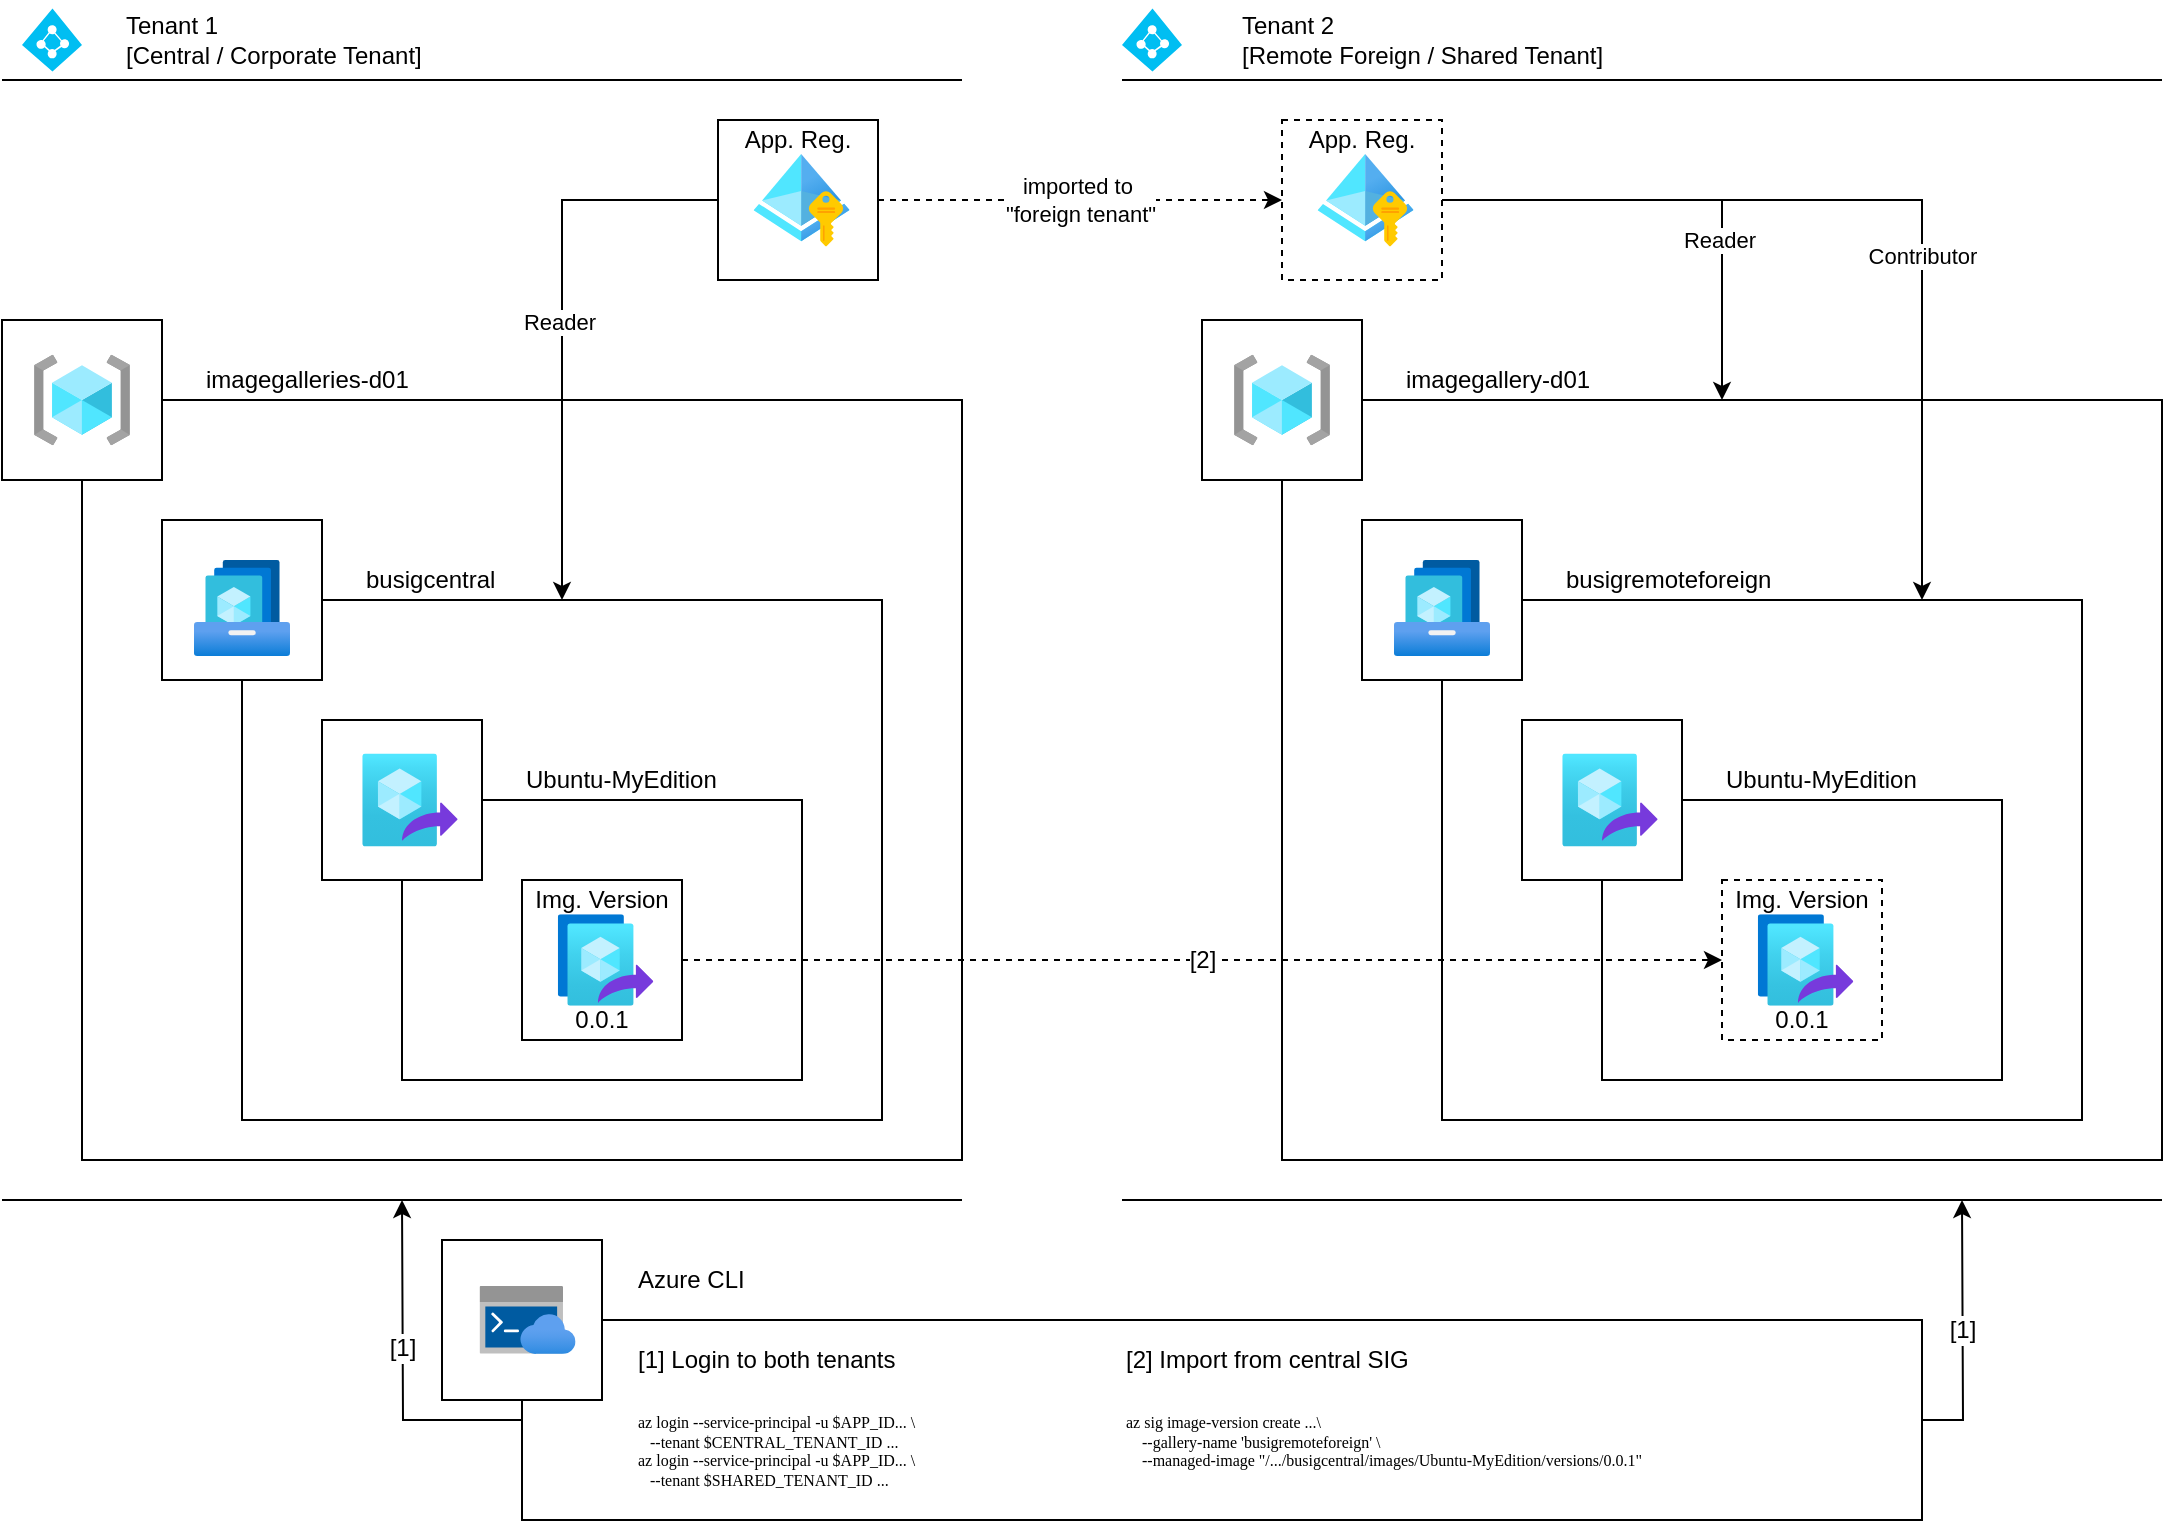 <mxfile version="15.1.1" type="device"><diagram id="F3L-mfBBM3Z30ZfW4PCY" name="Page-1"><mxGraphModel dx="1146" dy="746" grid="1" gridSize="10" guides="1" tooltips="1" connect="1" arrows="1" fold="1" page="1" pageScale="1" pageWidth="1169" pageHeight="827" math="0" shadow="0"><root><mxCell id="0"/><mxCell id="1" parent="0"/><mxCell id="SBJpOlC2VbdOXoyTGR6O-53" value="" style="rounded=0;whiteSpace=wrap;html=1;fillColor=none;" parent="1" vertex="1"><mxGeometry x="840" y="440" width="200" height="140" as="geometry"/></mxCell><mxCell id="SBJpOlC2VbdOXoyTGR6O-5" value="" style="rounded=0;whiteSpace=wrap;html=1;fillColor=none;" parent="1" vertex="1"><mxGeometry x="80" y="240" width="440" height="380" as="geometry"/></mxCell><mxCell id="SBJpOlC2VbdOXoyTGR6O-28" value="" style="rounded=0;whiteSpace=wrap;html=1;fillColor=none;" parent="1" vertex="1"><mxGeometry x="160" y="340" width="320" height="260" as="geometry"/></mxCell><mxCell id="SBJpOlC2VbdOXoyTGR6O-24" value="imported to&amp;nbsp;&lt;br&gt;&quot;foreign tenant&quot;" style="edgeStyle=orthogonalEdgeStyle;rounded=0;orthogonalLoop=1;jettySize=auto;html=1;exitX=1;exitY=0.5;exitDx=0;exitDy=0;entryX=0;entryY=0.5;entryDx=0;entryDy=0;dashed=1;" parent="1" source="SBJpOlC2VbdOXoyTGR6O-9" target="SBJpOlC2VbdOXoyTGR6O-21" edge="1"><mxGeometry relative="1" as="geometry"/></mxCell><mxCell id="SBJpOlC2VbdOXoyTGR6O-38" value="Reader&amp;nbsp;" style="edgeStyle=orthogonalEdgeStyle;rounded=0;orthogonalLoop=1;jettySize=auto;html=1;exitX=0;exitY=0.5;exitDx=0;exitDy=0;entryX=0.5;entryY=0;entryDx=0;entryDy=0;" parent="1" source="SBJpOlC2VbdOXoyTGR6O-9" target="SBJpOlC2VbdOXoyTGR6O-28" edge="1"><mxGeometry relative="1" as="geometry"/></mxCell><mxCell id="SBJpOlC2VbdOXoyTGR6O-9" value="" style="rounded=0;whiteSpace=wrap;html=1;fillColor=none;" parent="1" vertex="1"><mxGeometry x="398" y="100" width="80" height="80" as="geometry"/></mxCell><mxCell id="SBJpOlC2VbdOXoyTGR6O-1" value="" style="aspect=fixed;html=1;points=[];align=center;image;fontSize=12;image=img/lib/azure2/identity/Managed_Identities.svg;" parent="1" vertex="1"><mxGeometry x="415.78" y="116" width="48" height="48" as="geometry"/></mxCell><mxCell id="SBJpOlC2VbdOXoyTGR6O-17" value="" style="endArrow=none;html=1;" parent="1" edge="1"><mxGeometry width="50" height="50" relative="1" as="geometry"><mxPoint x="40" y="80" as="sourcePoint"/><mxPoint x="520" y="80" as="targetPoint"/></mxGeometry></mxCell><mxCell id="SBJpOlC2VbdOXoyTGR6O-18" value="Tenant 1&lt;br&gt;[Central / Corporate Tenant]" style="text;html=1;strokeColor=none;fillColor=none;align=left;verticalAlign=middle;whiteSpace=wrap;rounded=0;" parent="1" vertex="1"><mxGeometry x="100" y="40" width="160" height="40" as="geometry"/></mxCell><mxCell id="SBJpOlC2VbdOXoyTGR6O-19" value="" style="endArrow=none;html=1;" parent="1" edge="1"><mxGeometry width="50" height="50" relative="1" as="geometry"><mxPoint x="600" y="80" as="sourcePoint"/><mxPoint x="1120" y="80" as="targetPoint"/></mxGeometry></mxCell><mxCell id="SBJpOlC2VbdOXoyTGR6O-21" value="" style="rounded=0;whiteSpace=wrap;html=1;fillColor=none;dashed=1;" parent="1" vertex="1"><mxGeometry x="680" y="100" width="80" height="80" as="geometry"/></mxCell><mxCell id="SBJpOlC2VbdOXoyTGR6O-22" value="" style="aspect=fixed;html=1;points=[];align=center;image;fontSize=12;image=img/lib/azure2/identity/Managed_Identities.svg;" parent="1" vertex="1"><mxGeometry x="697.78" y="116" width="48" height="48" as="geometry"/></mxCell><mxCell id="SBJpOlC2VbdOXoyTGR6O-26" value="" style="group" parent="1" vertex="1" connectable="0"><mxGeometry x="40" y="200" width="80" height="80" as="geometry"/></mxCell><mxCell id="SBJpOlC2VbdOXoyTGR6O-10" value="" style="rounded=0;whiteSpace=wrap;html=1;" parent="SBJpOlC2VbdOXoyTGR6O-26" vertex="1"><mxGeometry width="80" height="80" as="geometry"/></mxCell><mxCell id="SBJpOlC2VbdOXoyTGR6O-25" value="" style="aspect=fixed;html=1;points=[];align=center;image;fontSize=12;image=img/lib/azure2/general/Resource_Groups.svg;dashed=1;fillColor=none;" parent="SBJpOlC2VbdOXoyTGR6O-26" vertex="1"><mxGeometry x="16" y="17.41" width="48" height="45.18" as="geometry"/></mxCell><mxCell id="SBJpOlC2VbdOXoyTGR6O-33" value="" style="group" parent="1" vertex="1" connectable="0"><mxGeometry x="120" y="300" width="80" height="80" as="geometry"/></mxCell><mxCell id="SBJpOlC2VbdOXoyTGR6O-32" value="" style="rounded=0;whiteSpace=wrap;html=1;" parent="SBJpOlC2VbdOXoyTGR6O-33" vertex="1"><mxGeometry width="80" height="80" as="geometry"/></mxCell><mxCell id="SBJpOlC2VbdOXoyTGR6O-2" value="" style="aspect=fixed;html=1;points=[];align=center;image;fontSize=12;image=img/lib/azure2/compute/Shared_Image_Galleries.svg;" parent="SBJpOlC2VbdOXoyTGR6O-33" vertex="1"><mxGeometry x="16" y="20" width="48" height="48" as="geometry"/></mxCell><mxCell id="SBJpOlC2VbdOXoyTGR6O-90" value="[2]" style="edgeStyle=orthogonalEdgeStyle;rounded=0;orthogonalLoop=1;jettySize=auto;html=1;exitX=1;exitY=0.5;exitDx=0;exitDy=0;entryX=0;entryY=0.5;entryDx=0;entryDy=0;fontFamily=Helvetica;fontSize=12;dashed=1;" parent="1" source="SBJpOlC2VbdOXoyTGR6O-7" target="SBJpOlC2VbdOXoyTGR6O-45" edge="1"><mxGeometry relative="1" as="geometry"/></mxCell><mxCell id="SBJpOlC2VbdOXoyTGR6O-34" value="" style="rounded=0;whiteSpace=wrap;html=1;fillColor=none;" parent="1" vertex="1"><mxGeometry x="240" y="440" width="200" height="140" as="geometry"/></mxCell><mxCell id="SBJpOlC2VbdOXoyTGR6O-27" value="" style="group" parent="1" vertex="1" connectable="0"><mxGeometry x="200" y="400" width="80" height="80" as="geometry"/></mxCell><mxCell id="SBJpOlC2VbdOXoyTGR6O-12" value="" style="rounded=0;whiteSpace=wrap;html=1;" parent="SBJpOlC2VbdOXoyTGR6O-27" vertex="1"><mxGeometry width="80" height="80" as="geometry"/></mxCell><mxCell id="SBJpOlC2VbdOXoyTGR6O-3" value="" style="aspect=fixed;html=1;points=[];align=center;image;fontSize=12;image=img/lib/azure2/compute/Image_Definitions.svg;" parent="SBJpOlC2VbdOXoyTGR6O-27" vertex="1"><mxGeometry x="20.0" y="16.72" width="48" height="46.55" as="geometry"/></mxCell><mxCell id="SBJpOlC2VbdOXoyTGR6O-35" value="imagegalleries-d01" style="text;html=1;strokeColor=none;fillColor=none;align=left;verticalAlign=middle;whiteSpace=wrap;rounded=0;" parent="1" vertex="1"><mxGeometry x="140" y="220" width="140" height="20" as="geometry"/></mxCell><mxCell id="SBJpOlC2VbdOXoyTGR6O-36" value="busigcentral" style="text;html=1;strokeColor=none;fillColor=none;align=left;verticalAlign=middle;whiteSpace=wrap;rounded=0;" parent="1" vertex="1"><mxGeometry x="220" y="320" width="70" height="20" as="geometry"/></mxCell><mxCell id="SBJpOlC2VbdOXoyTGR6O-37" value="Ubuntu-MyEdition" style="text;html=1;strokeColor=none;fillColor=none;align=left;verticalAlign=middle;whiteSpace=wrap;rounded=0;" parent="1" vertex="1"><mxGeometry x="300" y="420" width="140" height="20" as="geometry"/></mxCell><mxCell id="SBJpOlC2VbdOXoyTGR6O-4" value="" style="verticalLabelPosition=bottom;html=1;verticalAlign=top;align=center;strokeColor=none;fillColor=#00BEF2;shape=mxgraph.azure.azure_active_directory;aspect=fixed;" parent="1" vertex="1"><mxGeometry x="50" y="44.21" width="30" height="31.58" as="geometry"/></mxCell><mxCell id="SBJpOlC2VbdOXoyTGR6O-40" value="Tenant 2&lt;br&gt;[Remote Foreign / Shared Tenant]" style="text;html=1;strokeColor=none;fillColor=none;align=left;verticalAlign=middle;whiteSpace=wrap;rounded=0;" parent="1" vertex="1"><mxGeometry x="657.78" y="40" width="190" height="40" as="geometry"/></mxCell><mxCell id="SBJpOlC2VbdOXoyTGR6O-41" value="" style="verticalLabelPosition=bottom;html=1;verticalAlign=top;align=center;strokeColor=none;fillColor=#00BEF2;shape=mxgraph.azure.azure_active_directory;aspect=fixed;" parent="1" vertex="1"><mxGeometry x="600" y="44.21" width="30" height="31.58" as="geometry"/></mxCell><mxCell id="SBJpOlC2VbdOXoyTGR6O-42" value="" style="rounded=0;whiteSpace=wrap;html=1;fillColor=none;" parent="1" vertex="1"><mxGeometry x="680" y="240" width="440" height="380" as="geometry"/></mxCell><mxCell id="SBJpOlC2VbdOXoyTGR6O-43" value="" style="rounded=0;whiteSpace=wrap;html=1;fillColor=none;" parent="1" vertex="1"><mxGeometry x="760" y="340" width="320" height="260" as="geometry"/></mxCell><mxCell id="SBJpOlC2VbdOXoyTGR6O-44" value="" style="group;dashed=1;" parent="1" vertex="1" connectable="0"><mxGeometry x="900" y="480" width="80" height="80" as="geometry"/></mxCell><mxCell id="SBJpOlC2VbdOXoyTGR6O-45" value="" style="rounded=0;whiteSpace=wrap;html=1;fillColor=none;dashed=1;" parent="SBJpOlC2VbdOXoyTGR6O-44" vertex="1"><mxGeometry width="80" height="80" as="geometry"/></mxCell><mxCell id="SBJpOlC2VbdOXoyTGR6O-46" value="" style="aspect=fixed;html=1;points=[];align=center;image;fontSize=12;image=img/lib/azure2/compute/Image_Versions.svg;fillColor=none;" parent="SBJpOlC2VbdOXoyTGR6O-44" vertex="1"><mxGeometry x="17.78" y="17.08" width="48" height="45.85" as="geometry"/></mxCell><mxCell id="SBJpOlC2VbdOXoyTGR6O-47" value="" style="group" parent="1" vertex="1" connectable="0"><mxGeometry x="640" y="200" width="80" height="80" as="geometry"/></mxCell><mxCell id="SBJpOlC2VbdOXoyTGR6O-48" value="" style="rounded=0;whiteSpace=wrap;html=1;" parent="SBJpOlC2VbdOXoyTGR6O-47" vertex="1"><mxGeometry width="80" height="80" as="geometry"/></mxCell><mxCell id="SBJpOlC2VbdOXoyTGR6O-49" value="" style="aspect=fixed;html=1;points=[];align=center;image;fontSize=12;image=img/lib/azure2/general/Resource_Groups.svg;dashed=1;fillColor=none;" parent="SBJpOlC2VbdOXoyTGR6O-47" vertex="1"><mxGeometry x="16" y="17.41" width="48" height="45.18" as="geometry"/></mxCell><mxCell id="SBJpOlC2VbdOXoyTGR6O-50" value="" style="group" parent="1" vertex="1" connectable="0"><mxGeometry x="720" y="300" width="80" height="80" as="geometry"/></mxCell><mxCell id="SBJpOlC2VbdOXoyTGR6O-51" value="" style="rounded=0;whiteSpace=wrap;html=1;" parent="SBJpOlC2VbdOXoyTGR6O-50" vertex="1"><mxGeometry width="80" height="80" as="geometry"/></mxCell><mxCell id="SBJpOlC2VbdOXoyTGR6O-52" value="" style="aspect=fixed;html=1;points=[];align=center;image;fontSize=12;image=img/lib/azure2/compute/Shared_Image_Galleries.svg;" parent="SBJpOlC2VbdOXoyTGR6O-50" vertex="1"><mxGeometry x="16" y="20" width="48" height="48" as="geometry"/></mxCell><mxCell id="SBJpOlC2VbdOXoyTGR6O-54" value="" style="group" parent="1" vertex="1" connectable="0"><mxGeometry x="800" y="400" width="80" height="80" as="geometry"/></mxCell><mxCell id="SBJpOlC2VbdOXoyTGR6O-55" value="" style="rounded=0;whiteSpace=wrap;html=1;" parent="SBJpOlC2VbdOXoyTGR6O-54" vertex="1"><mxGeometry width="80" height="80" as="geometry"/></mxCell><mxCell id="SBJpOlC2VbdOXoyTGR6O-56" value="" style="aspect=fixed;html=1;points=[];align=center;image;fontSize=12;image=img/lib/azure2/compute/Image_Definitions.svg;" parent="SBJpOlC2VbdOXoyTGR6O-54" vertex="1"><mxGeometry x="20.0" y="16.72" width="48" height="46.55" as="geometry"/></mxCell><mxCell id="SBJpOlC2VbdOXoyTGR6O-57" value="imagegallery-d01" style="text;html=1;strokeColor=none;fillColor=none;align=left;verticalAlign=middle;whiteSpace=wrap;rounded=0;" parent="1" vertex="1"><mxGeometry x="740" y="220" width="140" height="20" as="geometry"/></mxCell><mxCell id="SBJpOlC2VbdOXoyTGR6O-58" value="busigremoteforeign" style="text;html=1;strokeColor=none;fillColor=none;align=left;verticalAlign=middle;whiteSpace=wrap;rounded=0;" parent="1" vertex="1"><mxGeometry x="820" y="320" width="110" height="20" as="geometry"/></mxCell><mxCell id="SBJpOlC2VbdOXoyTGR6O-59" value="Ubuntu-MyEdition" style="text;html=1;strokeColor=none;fillColor=none;align=left;verticalAlign=middle;whiteSpace=wrap;rounded=0;" parent="1" vertex="1"><mxGeometry x="900" y="420" width="140" height="20" as="geometry"/></mxCell><mxCell id="SBJpOlC2VbdOXoyTGR6O-60" value="0.0.1" style="text;html=1;strokeColor=none;fillColor=none;align=center;verticalAlign=middle;whiteSpace=wrap;rounded=0;" parent="1" vertex="1"><mxGeometry x="900" y="540" width="80" height="20" as="geometry"/></mxCell><mxCell id="SBJpOlC2VbdOXoyTGR6O-61" value="Reader&amp;nbsp;" style="edgeStyle=orthogonalEdgeStyle;rounded=0;orthogonalLoop=1;jettySize=auto;html=1;exitX=1;exitY=0.5;exitDx=0;exitDy=0;entryX=0.5;entryY=0;entryDx=0;entryDy=0;" parent="1" source="SBJpOlC2VbdOXoyTGR6O-21" target="SBJpOlC2VbdOXoyTGR6O-42" edge="1"><mxGeometry x="0.333" relative="1" as="geometry"><mxPoint x="408" y="150" as="sourcePoint"/><mxPoint x="330" y="370" as="targetPoint"/><mxPoint as="offset"/></mxGeometry></mxCell><mxCell id="SBJpOlC2VbdOXoyTGR6O-62" value="Contributor" style="edgeStyle=orthogonalEdgeStyle;rounded=0;orthogonalLoop=1;jettySize=auto;html=1;exitX=1;exitY=0.5;exitDx=0;exitDy=0;entryX=0.75;entryY=0;entryDx=0;entryDy=0;" parent="1" source="SBJpOlC2VbdOXoyTGR6O-21" target="SBJpOlC2VbdOXoyTGR6O-43" edge="1"><mxGeometry x="0.217" relative="1" as="geometry"><mxPoint x="770" y="150" as="sourcePoint"/><mxPoint x="910" y="250" as="targetPoint"/><mxPoint as="offset"/></mxGeometry></mxCell><mxCell id="SBJpOlC2VbdOXoyTGR6O-65" value="App. Reg." style="text;html=1;strokeColor=none;fillColor=none;align=center;verticalAlign=middle;whiteSpace=wrap;rounded=0;" parent="1" vertex="1"><mxGeometry x="398" y="100" width="80" height="20" as="geometry"/></mxCell><mxCell id="SBJpOlC2VbdOXoyTGR6O-67" value="App. Reg." style="text;html=1;strokeColor=none;fillColor=none;align=center;verticalAlign=middle;whiteSpace=wrap;rounded=0;" parent="1" vertex="1"><mxGeometry x="680" y="100" width="80" height="20" as="geometry"/></mxCell><mxCell id="SBJpOlC2VbdOXoyTGR6O-69" value="Img. Version" style="text;html=1;strokeColor=none;fillColor=none;align=center;verticalAlign=middle;whiteSpace=wrap;rounded=0;" parent="1" vertex="1"><mxGeometry x="900" y="480" width="80" height="20" as="geometry"/></mxCell><mxCell id="SBJpOlC2VbdOXoyTGR6O-81" value="[1]" style="edgeStyle=orthogonalEdgeStyle;rounded=0;orthogonalLoop=1;jettySize=auto;html=1;exitX=0;exitY=0.5;exitDx=0;exitDy=0;fontFamily=Helvetica;fontSize=12;" parent="1" source="SBJpOlC2VbdOXoyTGR6O-71" edge="1"><mxGeometry x="0.13" relative="1" as="geometry"><mxPoint x="240" y="640" as="targetPoint"/><mxPoint as="offset"/></mxGeometry></mxCell><mxCell id="SBJpOlC2VbdOXoyTGR6O-71" value="" style="rounded=0;whiteSpace=wrap;html=1;fillColor=none;" parent="1" vertex="1"><mxGeometry x="300" y="700" width="700" height="100" as="geometry"/></mxCell><mxCell id="SBJpOlC2VbdOXoyTGR6O-72" value="" style="group" parent="1" vertex="1" connectable="0"><mxGeometry x="260" y="660" width="80" height="80" as="geometry"/></mxCell><mxCell id="SBJpOlC2VbdOXoyTGR6O-73" value="" style="rounded=0;whiteSpace=wrap;html=1;" parent="SBJpOlC2VbdOXoyTGR6O-72" vertex="1"><mxGeometry width="80" height="80" as="geometry"/></mxCell><mxCell id="SBJpOlC2VbdOXoyTGR6O-70" value="" style="aspect=fixed;html=1;points=[];align=center;image;fontSize=12;image=img/lib/azure2/preview/Azure_Cloud_Shell.svg;dashed=1;fillColor=#ffffff;" parent="SBJpOlC2VbdOXoyTGR6O-72" vertex="1"><mxGeometry x="18.78" y="23.06" width="48" height="33.88" as="geometry"/></mxCell><mxCell id="SBJpOlC2VbdOXoyTGR6O-75" value="Azure CLI" style="text;html=1;strokeColor=none;fillColor=none;align=left;verticalAlign=middle;whiteSpace=wrap;rounded=0;" parent="1" vertex="1"><mxGeometry x="355.78" y="660" width="160" height="40" as="geometry"/></mxCell><mxCell id="SBJpOlC2VbdOXoyTGR6O-77" value="&lt;div&gt;az login --service-principal -u $APP_ID... \&lt;/div&gt;&lt;div&gt;&amp;nbsp; &amp;nbsp;--tenant $CENTRAL_TENANT_ID ...&lt;/div&gt;&lt;div&gt;az login --service-principal -u $APP_ID... \&lt;/div&gt;&lt;div&gt;&amp;nbsp; &amp;nbsp;--tenant $SHARED_TENANT_ID ...&lt;/div&gt;" style="text;html=1;strokeColor=none;fillColor=none;align=left;verticalAlign=top;whiteSpace=wrap;rounded=0;dashed=1;fontFamily=Lucida Console;fontSize=8;" parent="1" vertex="1"><mxGeometry x="355.78" y="740" width="244.22" height="50" as="geometry"/></mxCell><mxCell id="SBJpOlC2VbdOXoyTGR6O-80" value="" style="endArrow=none;html=1;" parent="1" edge="1"><mxGeometry width="50" height="50" relative="1" as="geometry"><mxPoint x="40" y="640" as="sourcePoint"/><mxPoint x="520" y="640" as="targetPoint"/></mxGeometry></mxCell><mxCell id="SBJpOlC2VbdOXoyTGR6O-82" value="" style="endArrow=none;html=1;" parent="1" edge="1"><mxGeometry width="50" height="50" relative="1" as="geometry"><mxPoint x="600" y="640" as="sourcePoint"/><mxPoint x="1120" y="640" as="targetPoint"/></mxGeometry></mxCell><mxCell id="SBJpOlC2VbdOXoyTGR6O-83" value="[1]" style="edgeStyle=orthogonalEdgeStyle;rounded=0;orthogonalLoop=1;jettySize=auto;html=1;exitX=1;exitY=0.5;exitDx=0;exitDy=0;fontFamily=Helvetica;fontSize=12;" parent="1" source="SBJpOlC2VbdOXoyTGR6O-71" edge="1"><mxGeometry relative="1" as="geometry"><mxPoint x="1020" y="640" as="targetPoint"/><mxPoint x="1120" y="750" as="sourcePoint"/></mxGeometry></mxCell><mxCell id="SBJpOlC2VbdOXoyTGR6O-84" value="[1] Login to both tenants" style="text;html=1;strokeColor=none;fillColor=none;align=left;verticalAlign=middle;whiteSpace=wrap;rounded=0;" parent="1" vertex="1"><mxGeometry x="355.78" y="710" width="140" height="20" as="geometry"/></mxCell><mxCell id="SBJpOlC2VbdOXoyTGR6O-85" value="&lt;div&gt;az sig image-version create ...\&lt;/div&gt;&lt;div&gt;&amp;nbsp; &amp;nbsp; --gallery-name 'busigremoteforeign' \&lt;/div&gt;&lt;div&gt;&amp;nbsp; &amp;nbsp; --managed-image &quot;/.../busigcentral/images/Ubuntu-MyEdition/versions/0.0.1&quot;&lt;/div&gt;" style="text;html=1;strokeColor=none;fillColor=none;align=left;verticalAlign=top;whiteSpace=wrap;rounded=0;dashed=1;fontFamily=Lucida Console;fontSize=8;" parent="1" vertex="1"><mxGeometry x="600" y="740" width="400" height="50" as="geometry"/></mxCell><mxCell id="SBJpOlC2VbdOXoyTGR6O-86" value="[2] Import from central SIG" style="text;html=1;strokeColor=none;fillColor=none;align=left;verticalAlign=middle;whiteSpace=wrap;rounded=0;" parent="1" vertex="1"><mxGeometry x="600" y="710" width="170" height="20" as="geometry"/></mxCell><mxCell id="SBJpOlC2VbdOXoyTGR6O-16" value="" style="group" parent="1" vertex="1" connectable="0"><mxGeometry x="300" y="480" width="80" height="80" as="geometry"/></mxCell><mxCell id="SBJpOlC2VbdOXoyTGR6O-7" value="" style="rounded=0;whiteSpace=wrap;html=1;fillColor=none;" parent="SBJpOlC2VbdOXoyTGR6O-16" vertex="1"><mxGeometry width="80" height="80" as="geometry"/></mxCell><mxCell id="SBJpOlC2VbdOXoyTGR6O-15" value="" style="aspect=fixed;html=1;points=[];align=center;image;fontSize=12;image=img/lib/azure2/compute/Image_Versions.svg;fillColor=none;" parent="SBJpOlC2VbdOXoyTGR6O-16" vertex="1"><mxGeometry x="17.78" y="17.08" width="48" height="45.85" as="geometry"/></mxCell><mxCell id="SBJpOlC2VbdOXoyTGR6O-68" value="Img. Version" style="text;html=1;strokeColor=none;fillColor=none;align=center;verticalAlign=middle;whiteSpace=wrap;rounded=0;" parent="SBJpOlC2VbdOXoyTGR6O-16" vertex="1"><mxGeometry width="80" height="20" as="geometry"/></mxCell><mxCell id="SBJpOlC2VbdOXoyTGR6O-39" value="0.0.1" style="text;html=1;strokeColor=none;fillColor=none;align=center;verticalAlign=middle;whiteSpace=wrap;rounded=0;" parent="1" vertex="1"><mxGeometry x="300" y="540" width="80" height="20" as="geometry"/></mxCell></root></mxGraphModel></diagram></mxfile>